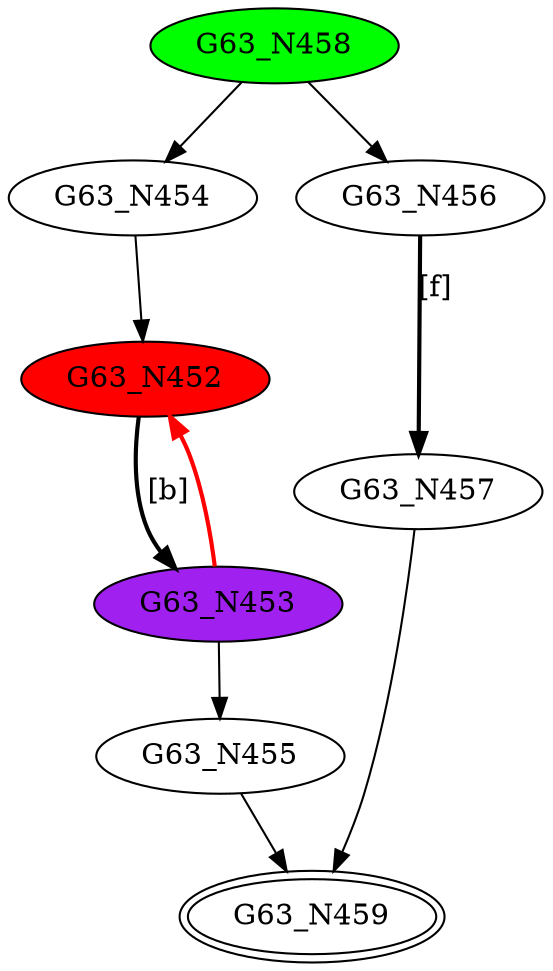 digraph G63{
"G63_N452" [style=filled,fillcolor=red];
"G63_N453" [style=filled,fillcolor=purple];
"G63_N454";
"G63_N455";
"G63_N456";
"G63_N457";
"G63_N458" [style=filled,fillcolor=green];
"G63_N459" [peripheries=2];
"G63_N452"->"G63_N453" [style = bold, label = "[b]"];
"G63_N454"->"G63_N452";
"G63_N453"->"G63_N455";
"G63_N453"->"G63_N452" [color=red,style = bold, label = ""];
"G63_N456"->"G63_N457" [style = bold, label = "[f]"];
"G63_N458"->"G63_N454";
"G63_N458"->"G63_N456";
"G63_N457"->"G63_N459";
"G63_N455"->"G63_N459";
}


